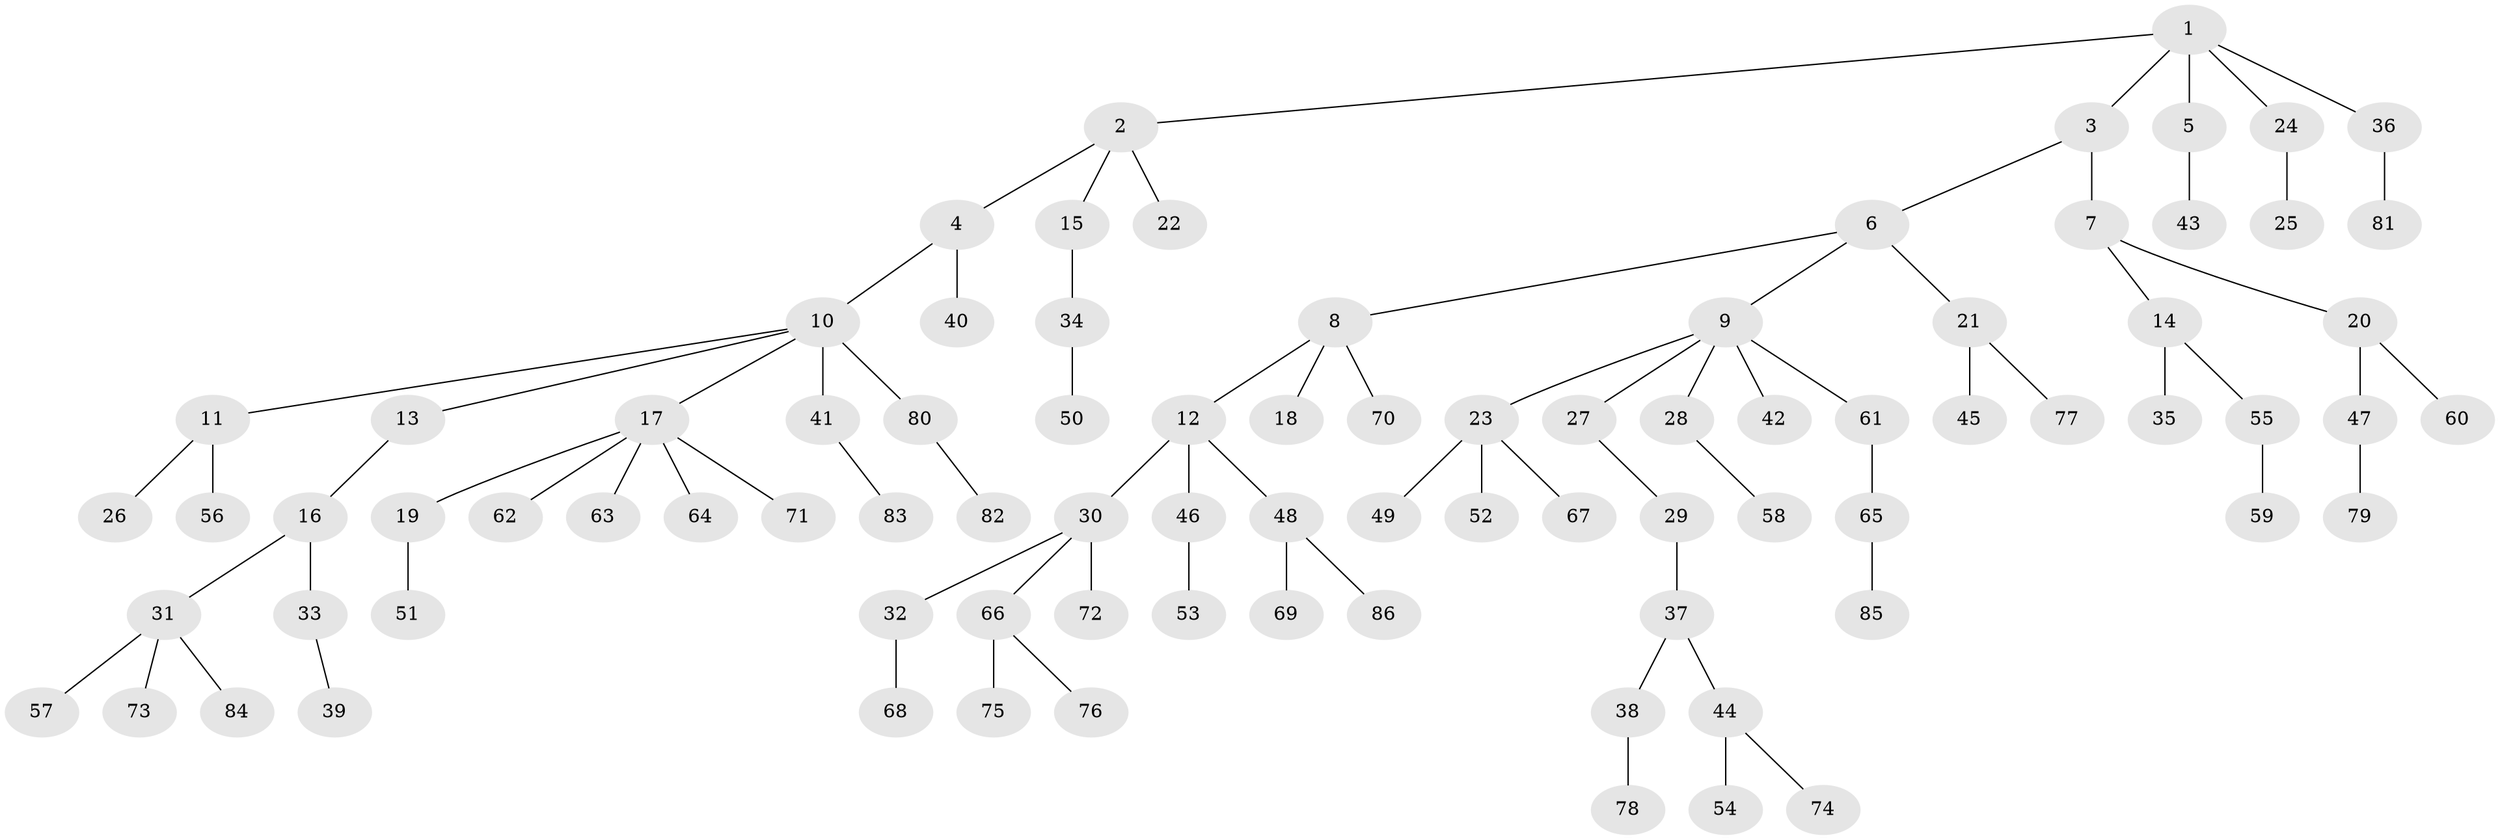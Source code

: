 // Generated by graph-tools (version 1.1) at 2025/11/02/27/25 16:11:26]
// undirected, 86 vertices, 85 edges
graph export_dot {
graph [start="1"]
  node [color=gray90,style=filled];
  1;
  2;
  3;
  4;
  5;
  6;
  7;
  8;
  9;
  10;
  11;
  12;
  13;
  14;
  15;
  16;
  17;
  18;
  19;
  20;
  21;
  22;
  23;
  24;
  25;
  26;
  27;
  28;
  29;
  30;
  31;
  32;
  33;
  34;
  35;
  36;
  37;
  38;
  39;
  40;
  41;
  42;
  43;
  44;
  45;
  46;
  47;
  48;
  49;
  50;
  51;
  52;
  53;
  54;
  55;
  56;
  57;
  58;
  59;
  60;
  61;
  62;
  63;
  64;
  65;
  66;
  67;
  68;
  69;
  70;
  71;
  72;
  73;
  74;
  75;
  76;
  77;
  78;
  79;
  80;
  81;
  82;
  83;
  84;
  85;
  86;
  1 -- 2;
  1 -- 3;
  1 -- 5;
  1 -- 24;
  1 -- 36;
  2 -- 4;
  2 -- 15;
  2 -- 22;
  3 -- 6;
  3 -- 7;
  4 -- 10;
  4 -- 40;
  5 -- 43;
  6 -- 8;
  6 -- 9;
  6 -- 21;
  7 -- 14;
  7 -- 20;
  8 -- 12;
  8 -- 18;
  8 -- 70;
  9 -- 23;
  9 -- 27;
  9 -- 28;
  9 -- 42;
  9 -- 61;
  10 -- 11;
  10 -- 13;
  10 -- 17;
  10 -- 41;
  10 -- 80;
  11 -- 26;
  11 -- 56;
  12 -- 30;
  12 -- 46;
  12 -- 48;
  13 -- 16;
  14 -- 35;
  14 -- 55;
  15 -- 34;
  16 -- 31;
  16 -- 33;
  17 -- 19;
  17 -- 62;
  17 -- 63;
  17 -- 64;
  17 -- 71;
  19 -- 51;
  20 -- 47;
  20 -- 60;
  21 -- 45;
  21 -- 77;
  23 -- 49;
  23 -- 52;
  23 -- 67;
  24 -- 25;
  27 -- 29;
  28 -- 58;
  29 -- 37;
  30 -- 32;
  30 -- 66;
  30 -- 72;
  31 -- 57;
  31 -- 73;
  31 -- 84;
  32 -- 68;
  33 -- 39;
  34 -- 50;
  36 -- 81;
  37 -- 38;
  37 -- 44;
  38 -- 78;
  41 -- 83;
  44 -- 54;
  44 -- 74;
  46 -- 53;
  47 -- 79;
  48 -- 69;
  48 -- 86;
  55 -- 59;
  61 -- 65;
  65 -- 85;
  66 -- 75;
  66 -- 76;
  80 -- 82;
}
